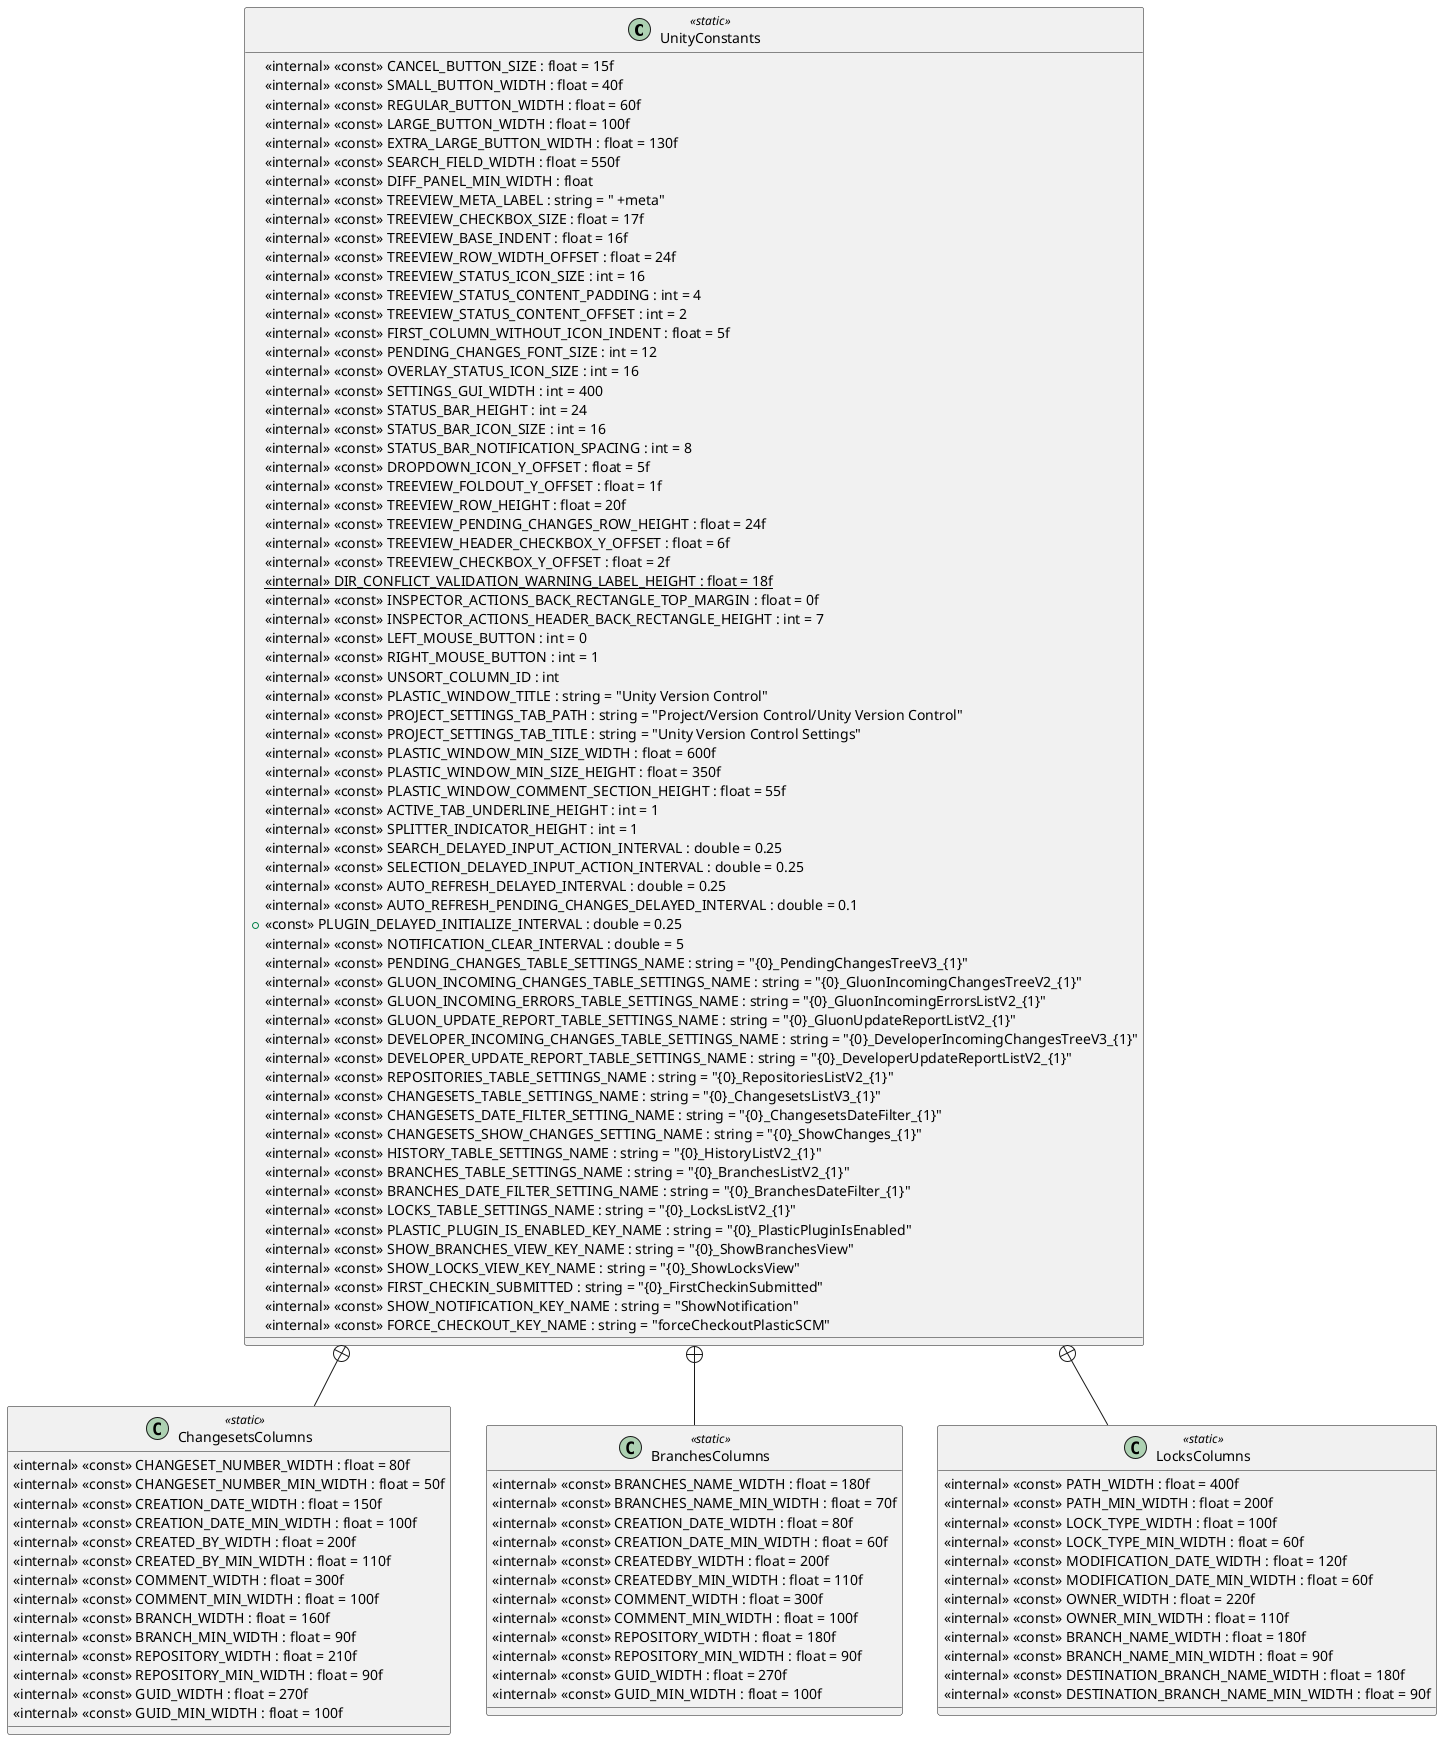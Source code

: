 @startuml
class UnityConstants <<static>> {
    <<internal>> <<const>> CANCEL_BUTTON_SIZE : float = 15f
    <<internal>> <<const>> SMALL_BUTTON_WIDTH : float = 40f
    <<internal>> <<const>> REGULAR_BUTTON_WIDTH : float = 60f
    <<internal>> <<const>> LARGE_BUTTON_WIDTH : float = 100f
    <<internal>> <<const>> EXTRA_LARGE_BUTTON_WIDTH : float = 130f
    <<internal>> <<const>> SEARCH_FIELD_WIDTH : float = 550f
    <<internal>> <<const>> DIFF_PANEL_MIN_WIDTH : float
    <<internal>> <<const>> TREEVIEW_META_LABEL : string = " +meta"
    <<internal>> <<const>> TREEVIEW_CHECKBOX_SIZE : float = 17f
    <<internal>> <<const>> TREEVIEW_BASE_INDENT : float = 16f
    <<internal>> <<const>> TREEVIEW_ROW_WIDTH_OFFSET : float = 24f
    <<internal>> <<const>> TREEVIEW_STATUS_ICON_SIZE : int = 16
    <<internal>> <<const>> TREEVIEW_STATUS_CONTENT_PADDING : int = 4
    <<internal>> <<const>> TREEVIEW_STATUS_CONTENT_OFFSET : int = 2
    <<internal>> <<const>> FIRST_COLUMN_WITHOUT_ICON_INDENT : float = 5f
    <<internal>> <<const>> PENDING_CHANGES_FONT_SIZE : int = 12
    <<internal>> <<const>> OVERLAY_STATUS_ICON_SIZE : int = 16
    <<internal>> <<const>> SETTINGS_GUI_WIDTH : int = 400
    <<internal>> <<const>> STATUS_BAR_HEIGHT : int = 24
    <<internal>> <<const>> STATUS_BAR_ICON_SIZE : int = 16
    <<internal>> <<const>> STATUS_BAR_NOTIFICATION_SPACING : int = 8
    <<internal>> <<const>> DROPDOWN_ICON_Y_OFFSET : float = 5f
    <<internal>> <<const>> TREEVIEW_FOLDOUT_Y_OFFSET : float = 1f
    <<internal>> <<const>> TREEVIEW_ROW_HEIGHT : float = 20f
    <<internal>> <<const>> TREEVIEW_PENDING_CHANGES_ROW_HEIGHT : float = 24f
    <<internal>> <<const>> TREEVIEW_HEADER_CHECKBOX_Y_OFFSET : float = 6f
    <<internal>> <<const>> TREEVIEW_CHECKBOX_Y_OFFSET : float = 2f
    <<internal>> {static} DIR_CONFLICT_VALIDATION_WARNING_LABEL_HEIGHT : float = 18f
    <<internal>> <<const>> INSPECTOR_ACTIONS_BACK_RECTANGLE_TOP_MARGIN : float = 0f
    <<internal>> <<const>> INSPECTOR_ACTIONS_HEADER_BACK_RECTANGLE_HEIGHT : int = 7
    <<internal>> <<const>> LEFT_MOUSE_BUTTON : int = 0
    <<internal>> <<const>> RIGHT_MOUSE_BUTTON : int = 1
    <<internal>> <<const>> UNSORT_COLUMN_ID : int
    <<internal>> <<const>> PLASTIC_WINDOW_TITLE : string = "Unity Version Control"
    <<internal>> <<const>> PROJECT_SETTINGS_TAB_PATH : string = "Project/Version Control/Unity Version Control"
    <<internal>> <<const>> PROJECT_SETTINGS_TAB_TITLE : string = "Unity Version Control Settings"
    <<internal>> <<const>> PLASTIC_WINDOW_MIN_SIZE_WIDTH : float = 600f
    <<internal>> <<const>> PLASTIC_WINDOW_MIN_SIZE_HEIGHT : float = 350f
    <<internal>> <<const>> PLASTIC_WINDOW_COMMENT_SECTION_HEIGHT : float = 55f
    <<internal>> <<const>> ACTIVE_TAB_UNDERLINE_HEIGHT : int = 1
    <<internal>> <<const>> SPLITTER_INDICATOR_HEIGHT : int = 1
    <<internal>> <<const>> SEARCH_DELAYED_INPUT_ACTION_INTERVAL : double = 0.25
    <<internal>> <<const>> SELECTION_DELAYED_INPUT_ACTION_INTERVAL : double = 0.25
    <<internal>> <<const>> AUTO_REFRESH_DELAYED_INTERVAL : double = 0.25
    <<internal>> <<const>> AUTO_REFRESH_PENDING_CHANGES_DELAYED_INTERVAL : double = 0.1
    + <<const>> PLUGIN_DELAYED_INITIALIZE_INTERVAL : double = 0.25
    <<internal>> <<const>> NOTIFICATION_CLEAR_INTERVAL : double = 5
    <<internal>> <<const>> PENDING_CHANGES_TABLE_SETTINGS_NAME : string = "{0&#125;_PendingChangesTreeV3_{1&#125;"
    <<internal>> <<const>> GLUON_INCOMING_CHANGES_TABLE_SETTINGS_NAME : string = "{0&#125;_GluonIncomingChangesTreeV2_{1&#125;"
    <<internal>> <<const>> GLUON_INCOMING_ERRORS_TABLE_SETTINGS_NAME : string = "{0&#125;_GluonIncomingErrorsListV2_{1&#125;"
    <<internal>> <<const>> GLUON_UPDATE_REPORT_TABLE_SETTINGS_NAME : string = "{0&#125;_GluonUpdateReportListV2_{1&#125;"
    <<internal>> <<const>> DEVELOPER_INCOMING_CHANGES_TABLE_SETTINGS_NAME : string = "{0&#125;_DeveloperIncomingChangesTreeV3_{1&#125;"
    <<internal>> <<const>> DEVELOPER_UPDATE_REPORT_TABLE_SETTINGS_NAME : string = "{0&#125;_DeveloperUpdateReportListV2_{1&#125;"
    <<internal>> <<const>> REPOSITORIES_TABLE_SETTINGS_NAME : string = "{0&#125;_RepositoriesListV2_{1&#125;"
    <<internal>> <<const>> CHANGESETS_TABLE_SETTINGS_NAME : string = "{0&#125;_ChangesetsListV3_{1&#125;"
    <<internal>> <<const>> CHANGESETS_DATE_FILTER_SETTING_NAME : string = "{0&#125;_ChangesetsDateFilter_{1&#125;"
    <<internal>> <<const>> CHANGESETS_SHOW_CHANGES_SETTING_NAME : string = "{0&#125;_ShowChanges_{1&#125;"
    <<internal>> <<const>> HISTORY_TABLE_SETTINGS_NAME : string = "{0&#125;_HistoryListV2_{1&#125;"
    <<internal>> <<const>> BRANCHES_TABLE_SETTINGS_NAME : string = "{0&#125;_BranchesListV2_{1&#125;"
    <<internal>> <<const>> BRANCHES_DATE_FILTER_SETTING_NAME : string = "{0&#125;_BranchesDateFilter_{1&#125;"
    <<internal>> <<const>> LOCKS_TABLE_SETTINGS_NAME : string = "{0&#125;_LocksListV2_{1&#125;"
    <<internal>> <<const>> PLASTIC_PLUGIN_IS_ENABLED_KEY_NAME : string = "{0&#125;_PlasticPluginIsEnabled"
    <<internal>> <<const>> SHOW_BRANCHES_VIEW_KEY_NAME : string = "{0&#125;_ShowBranchesView"
    <<internal>> <<const>> SHOW_LOCKS_VIEW_KEY_NAME : string = "{0&#125;_ShowLocksView"
    <<internal>> <<const>> FIRST_CHECKIN_SUBMITTED : string = "{0&#125;_FirstCheckinSubmitted"
    <<internal>> <<const>> SHOW_NOTIFICATION_KEY_NAME : string = "ShowNotification"
    <<internal>> <<const>> FORCE_CHECKOUT_KEY_NAME : string = "forceCheckoutPlasticSCM"
}
class ChangesetsColumns <<static>> {
    <<internal>> <<const>> CHANGESET_NUMBER_WIDTH : float = 80f
    <<internal>> <<const>> CHANGESET_NUMBER_MIN_WIDTH : float = 50f
    <<internal>> <<const>> CREATION_DATE_WIDTH : float = 150f
    <<internal>> <<const>> CREATION_DATE_MIN_WIDTH : float = 100f
    <<internal>> <<const>> CREATED_BY_WIDTH : float = 200f
    <<internal>> <<const>> CREATED_BY_MIN_WIDTH : float = 110f
    <<internal>> <<const>> COMMENT_WIDTH : float = 300f
    <<internal>> <<const>> COMMENT_MIN_WIDTH : float = 100f
    <<internal>> <<const>> BRANCH_WIDTH : float = 160f
    <<internal>> <<const>> BRANCH_MIN_WIDTH : float = 90f
    <<internal>> <<const>> REPOSITORY_WIDTH : float = 210f
    <<internal>> <<const>> REPOSITORY_MIN_WIDTH : float = 90f
    <<internal>> <<const>> GUID_WIDTH : float = 270f
    <<internal>> <<const>> GUID_MIN_WIDTH : float = 100f
}
class BranchesColumns <<static>> {
    <<internal>> <<const>> BRANCHES_NAME_WIDTH : float = 180f
    <<internal>> <<const>> BRANCHES_NAME_MIN_WIDTH : float = 70f
    <<internal>> <<const>> CREATION_DATE_WIDTH : float = 80f
    <<internal>> <<const>> CREATION_DATE_MIN_WIDTH : float = 60f
    <<internal>> <<const>> CREATEDBY_WIDTH : float = 200f
    <<internal>> <<const>> CREATEDBY_MIN_WIDTH : float = 110f
    <<internal>> <<const>> COMMENT_WIDTH : float = 300f
    <<internal>> <<const>> COMMENT_MIN_WIDTH : float = 100f
    <<internal>> <<const>> REPOSITORY_WIDTH : float = 180f
    <<internal>> <<const>> REPOSITORY_MIN_WIDTH : float = 90f
    <<internal>> <<const>> GUID_WIDTH : float = 270f
    <<internal>> <<const>> GUID_MIN_WIDTH : float = 100f
}
class LocksColumns <<static>> {
    <<internal>> <<const>> PATH_WIDTH : float = 400f
    <<internal>> <<const>> PATH_MIN_WIDTH : float = 200f
    <<internal>> <<const>> LOCK_TYPE_WIDTH : float = 100f
    <<internal>> <<const>> LOCK_TYPE_MIN_WIDTH : float = 60f
    <<internal>> <<const>> MODIFICATION_DATE_WIDTH : float = 120f
    <<internal>> <<const>> MODIFICATION_DATE_MIN_WIDTH : float = 60f
    <<internal>> <<const>> OWNER_WIDTH : float = 220f
    <<internal>> <<const>> OWNER_MIN_WIDTH : float = 110f
    <<internal>> <<const>> BRANCH_NAME_WIDTH : float = 180f
    <<internal>> <<const>> BRANCH_NAME_MIN_WIDTH : float = 90f
    <<internal>> <<const>> DESTINATION_BRANCH_NAME_WIDTH : float = 180f
    <<internal>> <<const>> DESTINATION_BRANCH_NAME_MIN_WIDTH : float = 90f
}
UnityConstants +-- ChangesetsColumns
UnityConstants +-- BranchesColumns
UnityConstants +-- LocksColumns
@enduml
